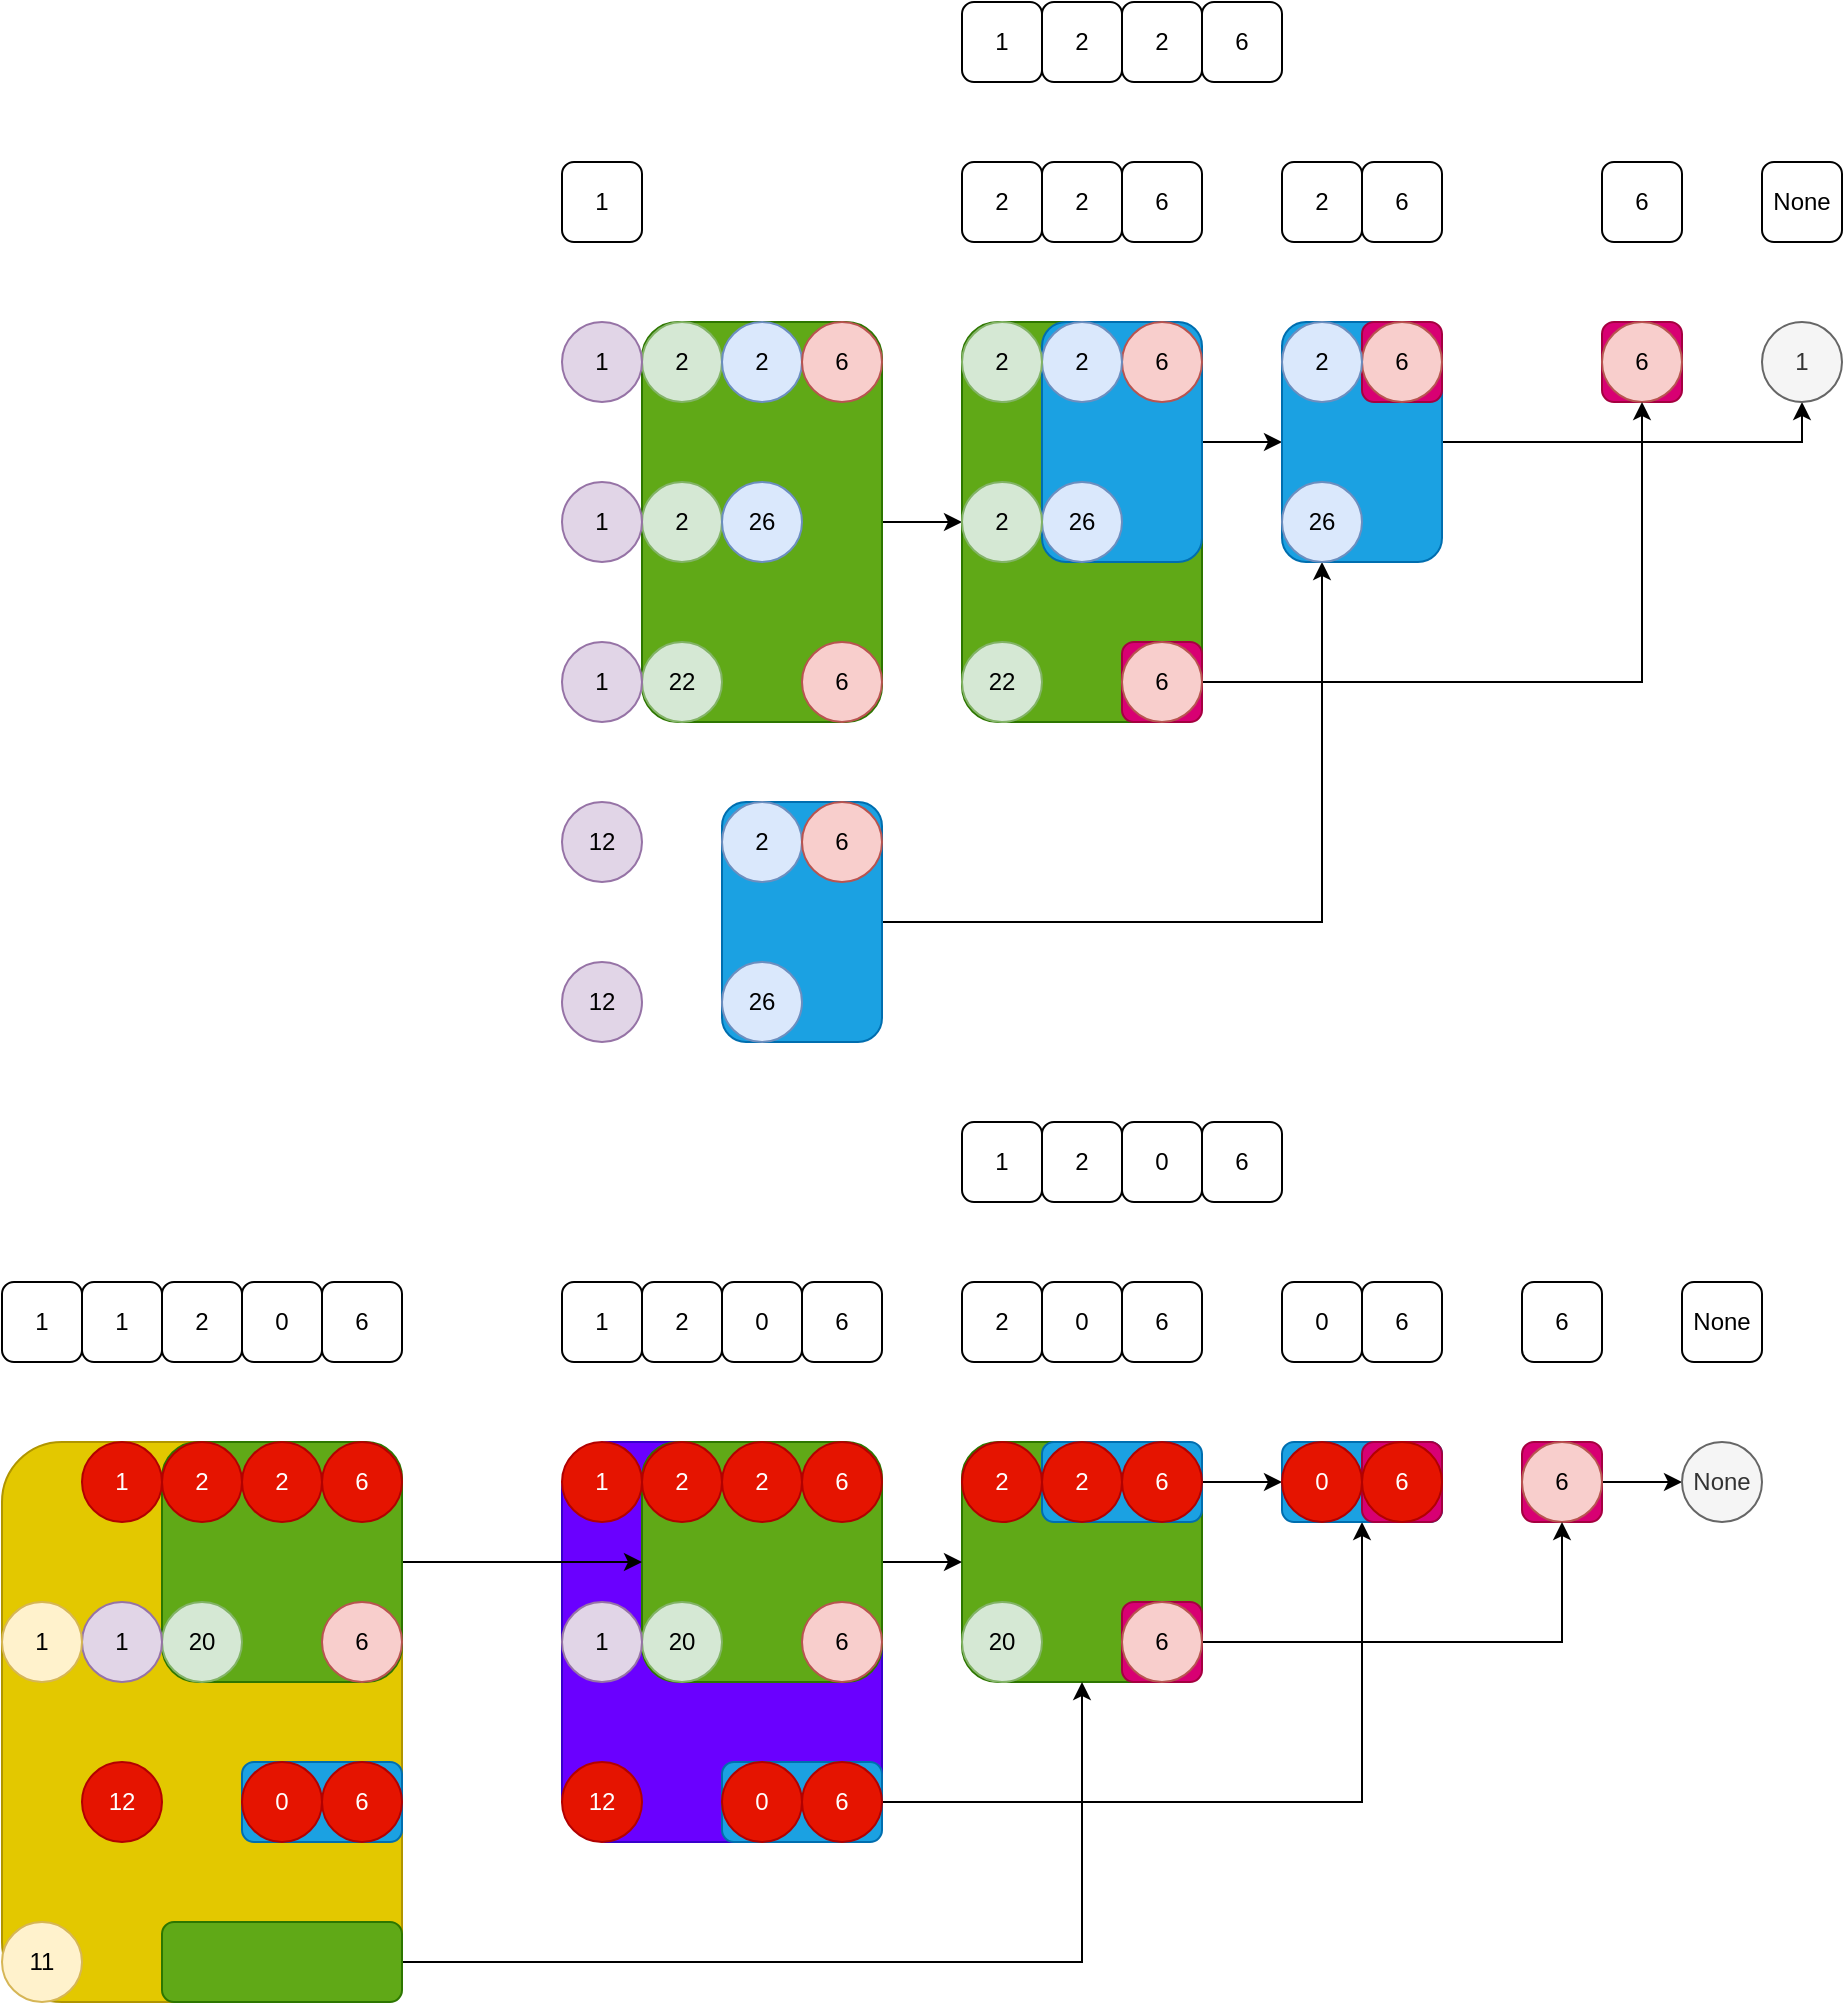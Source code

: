 <mxfile version="13.0.3" type="device"><diagram id="3Oy1Ynbq6dMUZi8zy6BN" name="Page-1"><mxGraphModel dx="1781" dy="563" grid="1" gridSize="10" guides="1" tooltips="1" connect="1" arrows="1" fold="1" page="1" pageScale="1" pageWidth="850" pageHeight="1100" math="0" shadow="0"><root><mxCell id="0"/><mxCell id="1" parent="0"/><mxCell id="BGTXiF-AKEGqlaNNukSc-149" value="" style="rounded=1;whiteSpace=wrap;html=1;fontStyle=0;fillColor=#6a00ff;strokeColor=#3700CC;fontColor=#ffffff;" vertex="1" parent="1"><mxGeometry y="880" width="160" height="200" as="geometry"/></mxCell><mxCell id="BGTXiF-AKEGqlaNNukSc-148" value="" style="rounded=1;whiteSpace=wrap;html=1;fontStyle=0;fillColor=#e3c800;strokeColor=#B09500;fontColor=#ffffff;" vertex="1" parent="1"><mxGeometry x="-280" y="880" width="200" height="280" as="geometry"/></mxCell><mxCell id="BGTXiF-AKEGqlaNNukSc-56" value="" style="rounded=1;whiteSpace=wrap;html=1;fontStyle=0;fillColor=#60a917;strokeColor=#2D7600;fontColor=#ffffff;" vertex="1" parent="1"><mxGeometry x="200" y="320" width="120" height="200" as="geometry"/></mxCell><mxCell id="BGTXiF-AKEGqlaNNukSc-55" style="edgeStyle=orthogonalEdgeStyle;rounded=0;orthogonalLoop=1;jettySize=auto;html=1;" edge="1" parent="1" source="BGTXiF-AKEGqlaNNukSc-54" target="BGTXiF-AKEGqlaNNukSc-9"><mxGeometry relative="1" as="geometry"/></mxCell><mxCell id="BGTXiF-AKEGqlaNNukSc-54" value="" style="rounded=1;whiteSpace=wrap;html=1;fontStyle=0;fillColor=#1ba1e2;strokeColor=#006EAF;fontColor=#ffffff;" vertex="1" parent="1"><mxGeometry x="80" y="560" width="80" height="120" as="geometry"/></mxCell><mxCell id="BGTXiF-AKEGqlaNNukSc-57" style="edgeStyle=orthogonalEdgeStyle;rounded=0;orthogonalLoop=1;jettySize=auto;html=1;entryX=0;entryY=0.5;entryDx=0;entryDy=0;" edge="1" parent="1" source="BGTXiF-AKEGqlaNNukSc-53" target="BGTXiF-AKEGqlaNNukSc-15"><mxGeometry relative="1" as="geometry"/></mxCell><mxCell id="BGTXiF-AKEGqlaNNukSc-53" value="" style="rounded=1;whiteSpace=wrap;html=1;fontStyle=0;fillColor=#60a917;strokeColor=#2D7600;fontColor=#ffffff;" vertex="1" parent="1"><mxGeometry x="40" y="320" width="120" height="200" as="geometry"/></mxCell><mxCell id="BGTXiF-AKEGqlaNNukSc-52" value="" style="rounded=1;whiteSpace=wrap;html=1;fontStyle=1;fillColor=#d80073;strokeColor=#A50040;fontColor=#ffffff;" vertex="1" parent="1"><mxGeometry x="280" y="480" width="40" height="40" as="geometry"/></mxCell><mxCell id="BGTXiF-AKEGqlaNNukSc-58" style="edgeStyle=orthogonalEdgeStyle;rounded=0;orthogonalLoop=1;jettySize=auto;html=1;" edge="1" parent="1" source="BGTXiF-AKEGqlaNNukSc-50" target="BGTXiF-AKEGqlaNNukSc-49"><mxGeometry relative="1" as="geometry"/></mxCell><mxCell id="BGTXiF-AKEGqlaNNukSc-50" value="" style="rounded=1;whiteSpace=wrap;html=1;fontStyle=0;fillColor=#1ba1e2;strokeColor=#006EAF;fontColor=#ffffff;" vertex="1" parent="1"><mxGeometry x="240" y="320" width="80" height="120" as="geometry"/></mxCell><mxCell id="BGTXiF-AKEGqlaNNukSc-152" style="edgeStyle=orthogonalEdgeStyle;rounded=0;orthogonalLoop=1;jettySize=auto;html=1;" edge="1" parent="1" source="BGTXiF-AKEGqlaNNukSc-49" target="BGTXiF-AKEGqlaNNukSc-46"><mxGeometry relative="1" as="geometry"><Array as="points"><mxPoint x="620" y="380"/></Array></mxGeometry></mxCell><mxCell id="BGTXiF-AKEGqlaNNukSc-49" value="" style="rounded=1;whiteSpace=wrap;html=1;fontStyle=1;fillColor=#1ba1e2;strokeColor=#006EAF;fontColor=#ffffff;" vertex="1" parent="1"><mxGeometry x="360" y="320" width="80" height="120" as="geometry"/></mxCell><mxCell id="BGTXiF-AKEGqlaNNukSc-48" value="" style="rounded=1;whiteSpace=wrap;html=1;fontStyle=1;fillColor=#d80073;strokeColor=#A50040;fontColor=#ffffff;" vertex="1" parent="1"><mxGeometry x="400" y="320" width="40" height="40" as="geometry"/></mxCell><mxCell id="BGTXiF-AKEGqlaNNukSc-47" value="6" style="rounded=1;whiteSpace=wrap;html=1;fontStyle=1;fillColor=#d80073;strokeColor=#A50040;fontColor=#ffffff;" vertex="1" parent="1"><mxGeometry x="520" y="320" width="40" height="40" as="geometry"/></mxCell><mxCell id="BGTXiF-AKEGqlaNNukSc-1" value="6" style="ellipse;whiteSpace=wrap;html=1;fillColor=#f8cecc;strokeColor=#b85450;" vertex="1" parent="1"><mxGeometry x="520" y="320" width="40" height="40" as="geometry"/></mxCell><mxCell id="BGTXiF-AKEGqlaNNukSc-4" value="2" style="rounded=1;whiteSpace=wrap;html=1;" vertex="1" parent="1"><mxGeometry x="200" y="240" width="40" height="40" as="geometry"/></mxCell><mxCell id="BGTXiF-AKEGqlaNNukSc-5" value="2" style="rounded=1;whiteSpace=wrap;html=1;" vertex="1" parent="1"><mxGeometry x="360" y="240" width="40" height="40" as="geometry"/></mxCell><mxCell id="BGTXiF-AKEGqlaNNukSc-6" value="6" style="rounded=1;whiteSpace=wrap;html=1;" vertex="1" parent="1"><mxGeometry x="520" y="240" width="40" height="40" as="geometry"/></mxCell><mxCell id="BGTXiF-AKEGqlaNNukSc-7" value="6" style="ellipse;whiteSpace=wrap;html=1;fillColor=#f8cecc;strokeColor=#b85450;" vertex="1" parent="1"><mxGeometry x="400" y="320" width="40" height="40" as="geometry"/></mxCell><mxCell id="BGTXiF-AKEGqlaNNukSc-8" value="2" style="ellipse;whiteSpace=wrap;html=1;fillColor=#dae8fc;strokeColor=#6c8ebf;" vertex="1" parent="1"><mxGeometry x="360" y="320" width="40" height="40" as="geometry"/></mxCell><mxCell id="BGTXiF-AKEGqlaNNukSc-9" value="26" style="ellipse;whiteSpace=wrap;html=1;fillColor=#dae8fc;strokeColor=#6c8ebf;" vertex="1" parent="1"><mxGeometry x="360" y="400" width="40" height="40" as="geometry"/></mxCell><mxCell id="BGTXiF-AKEGqlaNNukSc-11" value="6" style="ellipse;whiteSpace=wrap;html=1;fillColor=#f8cecc;strokeColor=#b85450;" vertex="1" parent="1"><mxGeometry x="280" y="320" width="40" height="40" as="geometry"/></mxCell><mxCell id="BGTXiF-AKEGqlaNNukSc-12" value="2" style="ellipse;whiteSpace=wrap;html=1;fillColor=#dae8fc;strokeColor=#6c8ebf;" vertex="1" parent="1"><mxGeometry x="240" y="320" width="40" height="40" as="geometry"/></mxCell><mxCell id="BGTXiF-AKEGqlaNNukSc-13" value="26" style="ellipse;whiteSpace=wrap;html=1;fillColor=#dae8fc;strokeColor=#6c8ebf;" vertex="1" parent="1"><mxGeometry x="240" y="400" width="40" height="40" as="geometry"/></mxCell><mxCell id="BGTXiF-AKEGqlaNNukSc-14" value="2" style="ellipse;whiteSpace=wrap;html=1;fillColor=#d5e8d4;strokeColor=#82b366;" vertex="1" parent="1"><mxGeometry x="200" y="320" width="40" height="40" as="geometry"/></mxCell><mxCell id="BGTXiF-AKEGqlaNNukSc-15" value="2" style="ellipse;whiteSpace=wrap;html=1;fillColor=#d5e8d4;strokeColor=#82b366;" vertex="1" parent="1"><mxGeometry x="200" y="400" width="40" height="40" as="geometry"/></mxCell><mxCell id="BGTXiF-AKEGqlaNNukSc-16" value="22" style="ellipse;whiteSpace=wrap;html=1;fillColor=#d5e8d4;strokeColor=#82b366;" vertex="1" parent="1"><mxGeometry x="200" y="480" width="40" height="40" as="geometry"/></mxCell><mxCell id="BGTXiF-AKEGqlaNNukSc-59" style="edgeStyle=orthogonalEdgeStyle;rounded=0;orthogonalLoop=1;jettySize=auto;html=1;entryX=0.5;entryY=1;entryDx=0;entryDy=0;" edge="1" parent="1" source="BGTXiF-AKEGqlaNNukSc-17" target="BGTXiF-AKEGqlaNNukSc-1"><mxGeometry relative="1" as="geometry"/></mxCell><mxCell id="BGTXiF-AKEGqlaNNukSc-17" value="6" style="ellipse;whiteSpace=wrap;html=1;fillColor=#f8cecc;strokeColor=#b85450;" vertex="1" parent="1"><mxGeometry x="280" y="480" width="40" height="40" as="geometry"/></mxCell><mxCell id="BGTXiF-AKEGqlaNNukSc-18" value="1" style="rounded=1;whiteSpace=wrap;html=1;" vertex="1" parent="1"><mxGeometry y="240" width="40" height="40" as="geometry"/></mxCell><mxCell id="BGTXiF-AKEGqlaNNukSc-19" value="2" style="ellipse;whiteSpace=wrap;html=1;fillColor=#d5e8d4;strokeColor=#82b366;" vertex="1" parent="1"><mxGeometry x="40" y="320" width="40" height="40" as="geometry"/></mxCell><mxCell id="BGTXiF-AKEGqlaNNukSc-20" value="2" style="ellipse;whiteSpace=wrap;html=1;fillColor=#dae8fc;strokeColor=#6c8ebf;" vertex="1" parent="1"><mxGeometry x="80" y="320" width="40" height="40" as="geometry"/></mxCell><mxCell id="BGTXiF-AKEGqlaNNukSc-21" value="6" style="ellipse;whiteSpace=wrap;html=1;fillColor=#f8cecc;strokeColor=#b85450;" vertex="1" parent="1"><mxGeometry x="120" y="320" width="40" height="40" as="geometry"/></mxCell><mxCell id="BGTXiF-AKEGqlaNNukSc-22" value="2" style="ellipse;whiteSpace=wrap;html=1;fillColor=#d5e8d4;strokeColor=#82b366;" vertex="1" parent="1"><mxGeometry x="40" y="400" width="40" height="40" as="geometry"/></mxCell><mxCell id="BGTXiF-AKEGqlaNNukSc-23" value="26" style="ellipse;whiteSpace=wrap;html=1;fillColor=#dae8fc;strokeColor=#6c8ebf;" vertex="1" parent="1"><mxGeometry x="80" y="400" width="40" height="40" as="geometry"/></mxCell><mxCell id="BGTXiF-AKEGqlaNNukSc-24" value="6" style="ellipse;whiteSpace=wrap;html=1;fillColor=#f8cecc;strokeColor=#b85450;" vertex="1" parent="1"><mxGeometry x="120" y="480" width="40" height="40" as="geometry"/></mxCell><mxCell id="BGTXiF-AKEGqlaNNukSc-25" value="22" style="ellipse;whiteSpace=wrap;html=1;fillColor=#d5e8d4;strokeColor=#82b366;" vertex="1" parent="1"><mxGeometry x="40" y="480" width="40" height="40" as="geometry"/></mxCell><mxCell id="BGTXiF-AKEGqlaNNukSc-27" value="1" style="ellipse;whiteSpace=wrap;html=1;fillColor=#e1d5e7;strokeColor=#9673a6;" vertex="1" parent="1"><mxGeometry y="320" width="40" height="40" as="geometry"/></mxCell><mxCell id="BGTXiF-AKEGqlaNNukSc-28" value="1" style="ellipse;whiteSpace=wrap;html=1;fillColor=#e1d5e7;strokeColor=#9673a6;" vertex="1" parent="1"><mxGeometry y="400" width="40" height="40" as="geometry"/></mxCell><mxCell id="BGTXiF-AKEGqlaNNukSc-29" value="1" style="ellipse;whiteSpace=wrap;html=1;fillColor=#e1d5e7;strokeColor=#9673a6;" vertex="1" parent="1"><mxGeometry y="480" width="40" height="40" as="geometry"/></mxCell><mxCell id="BGTXiF-AKEGqlaNNukSc-30" value="12" style="ellipse;whiteSpace=wrap;html=1;fillColor=#e1d5e7;strokeColor=#9673a6;" vertex="1" parent="1"><mxGeometry y="560" width="40" height="40" as="geometry"/></mxCell><mxCell id="BGTXiF-AKEGqlaNNukSc-31" value="26" style="ellipse;whiteSpace=wrap;html=1;fillColor=#dae8fc;strokeColor=#6c8ebf;" vertex="1" parent="1"><mxGeometry x="80" y="640" width="40" height="40" as="geometry"/></mxCell><mxCell id="BGTXiF-AKEGqlaNNukSc-32" value="1" style="rounded=1;whiteSpace=wrap;html=1;" vertex="1" parent="1"><mxGeometry x="200" y="160" width="40" height="40" as="geometry"/></mxCell><mxCell id="BGTXiF-AKEGqlaNNukSc-33" value="2" style="rounded=1;whiteSpace=wrap;html=1;" vertex="1" parent="1"><mxGeometry x="240" y="160" width="40" height="40" as="geometry"/></mxCell><mxCell id="BGTXiF-AKEGqlaNNukSc-34" value="2" style="rounded=1;whiteSpace=wrap;html=1;" vertex="1" parent="1"><mxGeometry x="280" y="160" width="40" height="40" as="geometry"/></mxCell><mxCell id="BGTXiF-AKEGqlaNNukSc-35" value="6" style="rounded=1;whiteSpace=wrap;html=1;" vertex="1" parent="1"><mxGeometry x="320" y="160" width="40" height="40" as="geometry"/></mxCell><mxCell id="BGTXiF-AKEGqlaNNukSc-36" value="6" style="rounded=1;whiteSpace=wrap;html=1;" vertex="1" parent="1"><mxGeometry x="400" y="240" width="40" height="40" as="geometry"/></mxCell><mxCell id="BGTXiF-AKEGqlaNNukSc-37" value="6" style="rounded=1;whiteSpace=wrap;html=1;" vertex="1" parent="1"><mxGeometry x="280" y="240" width="40" height="40" as="geometry"/></mxCell><mxCell id="BGTXiF-AKEGqlaNNukSc-38" value="2" style="rounded=1;whiteSpace=wrap;html=1;" vertex="1" parent="1"><mxGeometry x="240" y="240" width="40" height="40" as="geometry"/></mxCell><mxCell id="BGTXiF-AKEGqlaNNukSc-41" value="12" style="ellipse;whiteSpace=wrap;html=1;fillColor=#e1d5e7;strokeColor=#9673a6;" vertex="1" parent="1"><mxGeometry y="640" width="40" height="40" as="geometry"/></mxCell><mxCell id="BGTXiF-AKEGqlaNNukSc-42" value="2" style="ellipse;whiteSpace=wrap;html=1;fillColor=#dae8fc;strokeColor=#6c8ebf;" vertex="1" parent="1"><mxGeometry x="80" y="560" width="40" height="40" as="geometry"/></mxCell><mxCell id="BGTXiF-AKEGqlaNNukSc-43" value="6" style="ellipse;whiteSpace=wrap;html=1;fillColor=#f8cecc;strokeColor=#b85450;" vertex="1" parent="1"><mxGeometry x="120" y="560" width="40" height="40" as="geometry"/></mxCell><mxCell id="BGTXiF-AKEGqlaNNukSc-44" value="None" style="rounded=1;whiteSpace=wrap;html=1;" vertex="1" parent="1"><mxGeometry x="600" y="240" width="40" height="40" as="geometry"/></mxCell><mxCell id="BGTXiF-AKEGqlaNNukSc-46" value="1" style="ellipse;whiteSpace=wrap;html=1;fillColor=#f5f5f5;strokeColor=#666666;fontColor=#333333;" vertex="1" parent="1"><mxGeometry x="600" y="320" width="40" height="40" as="geometry"/></mxCell><mxCell id="BGTXiF-AKEGqlaNNukSc-60" value="" style="rounded=1;whiteSpace=wrap;html=1;fontStyle=0;fillColor=#60a917;strokeColor=#2D7600;fontColor=#ffffff;" vertex="1" parent="1"><mxGeometry x="200" y="880" width="120" height="120" as="geometry"/></mxCell><mxCell id="BGTXiF-AKEGqlaNNukSc-61" style="edgeStyle=orthogonalEdgeStyle;rounded=0;orthogonalLoop=1;jettySize=auto;html=1;entryX=0;entryY=1;entryDx=0;entryDy=0;" edge="1" source="BGTXiF-AKEGqlaNNukSc-62" target="BGTXiF-AKEGqlaNNukSc-69" parent="1"><mxGeometry relative="1" as="geometry"><mxPoint x="380" y="1000" as="targetPoint"/></mxGeometry></mxCell><mxCell id="BGTXiF-AKEGqlaNNukSc-62" value="" style="rounded=1;whiteSpace=wrap;html=1;fontStyle=0;fillColor=#1ba1e2;strokeColor=#006EAF;fontColor=#ffffff;" vertex="1" parent="1"><mxGeometry x="80" y="1040" width="80" height="40" as="geometry"/></mxCell><mxCell id="BGTXiF-AKEGqlaNNukSc-121" style="edgeStyle=orthogonalEdgeStyle;rounded=0;orthogonalLoop=1;jettySize=auto;html=1;" edge="1" parent="1" source="BGTXiF-AKEGqlaNNukSc-64" target="BGTXiF-AKEGqlaNNukSc-60"><mxGeometry relative="1" as="geometry"/></mxCell><mxCell id="BGTXiF-AKEGqlaNNukSc-64" value="" style="rounded=1;whiteSpace=wrap;html=1;fontStyle=0;fillColor=#60a917;strokeColor=#2D7600;fontColor=#ffffff;" vertex="1" parent="1"><mxGeometry x="40" y="880" width="120" height="120" as="geometry"/></mxCell><mxCell id="BGTXiF-AKEGqlaNNukSc-65" value="" style="rounded=1;whiteSpace=wrap;html=1;fontStyle=1;fillColor=#d80073;strokeColor=#A50040;fontColor=#ffffff;" vertex="1" parent="1"><mxGeometry x="280" y="960" width="40" height="40" as="geometry"/></mxCell><mxCell id="BGTXiF-AKEGqlaNNukSc-66" style="edgeStyle=orthogonalEdgeStyle;rounded=0;orthogonalLoop=1;jettySize=auto;html=1;" edge="1" source="BGTXiF-AKEGqlaNNukSc-67" target="BGTXiF-AKEGqlaNNukSc-68" parent="1"><mxGeometry relative="1" as="geometry"/></mxCell><mxCell id="BGTXiF-AKEGqlaNNukSc-67" value="" style="rounded=1;whiteSpace=wrap;html=1;fontStyle=0;fillColor=#1ba1e2;strokeColor=#006EAF;fontColor=#ffffff;" vertex="1" parent="1"><mxGeometry x="240" y="880" width="80" height="40" as="geometry"/></mxCell><mxCell id="BGTXiF-AKEGqlaNNukSc-68" value="" style="rounded=1;whiteSpace=wrap;html=1;fontStyle=1;fillColor=#1ba1e2;strokeColor=#006EAF;fontColor=#ffffff;" vertex="1" parent="1"><mxGeometry x="360" y="880" width="80" height="40" as="geometry"/></mxCell><mxCell id="BGTXiF-AKEGqlaNNukSc-69" value="" style="rounded=1;whiteSpace=wrap;html=1;fontStyle=1;fillColor=#d80073;strokeColor=#A50040;fontColor=#ffffff;" vertex="1" parent="1"><mxGeometry x="400" y="880" width="40" height="40" as="geometry"/></mxCell><mxCell id="BGTXiF-AKEGqlaNNukSc-70" value="6" style="rounded=1;whiteSpace=wrap;html=1;fontStyle=1;fillColor=#d80073;strokeColor=#A50040;fontColor=#ffffff;" vertex="1" parent="1"><mxGeometry x="480" y="880" width="40" height="40" as="geometry"/></mxCell><mxCell id="BGTXiF-AKEGqlaNNukSc-111" style="edgeStyle=orthogonalEdgeStyle;rounded=0;orthogonalLoop=1;jettySize=auto;html=1;" edge="1" parent="1" source="BGTXiF-AKEGqlaNNukSc-71" target="BGTXiF-AKEGqlaNNukSc-110"><mxGeometry relative="1" as="geometry"/></mxCell><mxCell id="BGTXiF-AKEGqlaNNukSc-71" value="6" style="ellipse;whiteSpace=wrap;html=1;fillColor=#f8cecc;strokeColor=#b85450;" vertex="1" parent="1"><mxGeometry x="480" y="880" width="40" height="40" as="geometry"/></mxCell><mxCell id="BGTXiF-AKEGqlaNNukSc-72" value="2" style="rounded=1;whiteSpace=wrap;html=1;" vertex="1" parent="1"><mxGeometry x="200" y="800" width="40" height="40" as="geometry"/></mxCell><mxCell id="BGTXiF-AKEGqlaNNukSc-73" value="0" style="rounded=1;whiteSpace=wrap;html=1;" vertex="1" parent="1"><mxGeometry x="360" y="800" width="40" height="40" as="geometry"/></mxCell><mxCell id="BGTXiF-AKEGqlaNNukSc-74" value="6" style="rounded=1;whiteSpace=wrap;html=1;" vertex="1" parent="1"><mxGeometry x="480" y="800" width="40" height="40" as="geometry"/></mxCell><mxCell id="BGTXiF-AKEGqlaNNukSc-75" value="6" style="ellipse;whiteSpace=wrap;html=1;fillColor=#e51400;strokeColor=#B20000;fontColor=#ffffff;" vertex="1" parent="1"><mxGeometry x="400" y="880" width="40" height="40" as="geometry"/></mxCell><mxCell id="BGTXiF-AKEGqlaNNukSc-76" value="0" style="ellipse;whiteSpace=wrap;html=1;fillColor=#e51400;strokeColor=#B20000;fontColor=#ffffff;" vertex="1" parent="1"><mxGeometry x="360" y="880" width="40" height="40" as="geometry"/></mxCell><mxCell id="BGTXiF-AKEGqlaNNukSc-78" value="6" style="ellipse;whiteSpace=wrap;html=1;fillColor=#e51400;strokeColor=#B20000;fontColor=#ffffff;" vertex="1" parent="1"><mxGeometry x="280" y="880" width="40" height="40" as="geometry"/></mxCell><mxCell id="BGTXiF-AKEGqlaNNukSc-79" value="2" style="ellipse;whiteSpace=wrap;html=1;fillColor=#e51400;strokeColor=#B20000;fontColor=#ffffff;" vertex="1" parent="1"><mxGeometry x="240" y="880" width="40" height="40" as="geometry"/></mxCell><mxCell id="BGTXiF-AKEGqlaNNukSc-81" value="2" style="ellipse;whiteSpace=wrap;html=1;fillColor=#e51400;strokeColor=#B20000;fontColor=#ffffff;" vertex="1" parent="1"><mxGeometry x="200" y="880" width="40" height="40" as="geometry"/></mxCell><mxCell id="BGTXiF-AKEGqlaNNukSc-83" value="20" style="ellipse;whiteSpace=wrap;html=1;fillColor=#d5e8d4;strokeColor=#82b366;" vertex="1" parent="1"><mxGeometry x="200" y="960" width="40" height="40" as="geometry"/></mxCell><mxCell id="BGTXiF-AKEGqlaNNukSc-84" style="edgeStyle=orthogonalEdgeStyle;rounded=0;orthogonalLoop=1;jettySize=auto;html=1;entryX=0.5;entryY=1;entryDx=0;entryDy=0;" edge="1" source="BGTXiF-AKEGqlaNNukSc-85" target="BGTXiF-AKEGqlaNNukSc-71" parent="1"><mxGeometry relative="1" as="geometry"/></mxCell><mxCell id="BGTXiF-AKEGqlaNNukSc-85" value="6" style="ellipse;whiteSpace=wrap;html=1;fillColor=#f8cecc;strokeColor=#b85450;" vertex="1" parent="1"><mxGeometry x="280" y="960" width="40" height="40" as="geometry"/></mxCell><mxCell id="BGTXiF-AKEGqlaNNukSc-86" value="1" style="rounded=1;whiteSpace=wrap;html=1;" vertex="1" parent="1"><mxGeometry y="800" width="40" height="40" as="geometry"/></mxCell><mxCell id="BGTXiF-AKEGqlaNNukSc-87" value="2" style="ellipse;whiteSpace=wrap;html=1;fillColor=#e51400;strokeColor=#B20000;fontColor=#ffffff;" vertex="1" parent="1"><mxGeometry x="40" y="880" width="40" height="40" as="geometry"/></mxCell><mxCell id="BGTXiF-AKEGqlaNNukSc-88" value="2" style="ellipse;whiteSpace=wrap;html=1;fillColor=#e51400;strokeColor=#B20000;fontColor=#ffffff;" vertex="1" parent="1"><mxGeometry x="80" y="880" width="40" height="40" as="geometry"/></mxCell><mxCell id="BGTXiF-AKEGqlaNNukSc-89" value="6" style="ellipse;whiteSpace=wrap;html=1;fillColor=#e51400;strokeColor=#B20000;fontColor=#ffffff;" vertex="1" parent="1"><mxGeometry x="120" y="880" width="40" height="40" as="geometry"/></mxCell><mxCell id="BGTXiF-AKEGqlaNNukSc-92" value="6" style="ellipse;whiteSpace=wrap;html=1;fillColor=#f8cecc;strokeColor=#b85450;" vertex="1" parent="1"><mxGeometry x="120" y="960" width="40" height="40" as="geometry"/></mxCell><mxCell id="BGTXiF-AKEGqlaNNukSc-93" value="20" style="ellipse;whiteSpace=wrap;html=1;fillColor=#d5e8d4;strokeColor=#82b366;" vertex="1" parent="1"><mxGeometry x="40" y="960" width="40" height="40" as="geometry"/></mxCell><mxCell id="BGTXiF-AKEGqlaNNukSc-94" value="1" style="ellipse;whiteSpace=wrap;html=1;fillColor=#e51400;strokeColor=#B20000;fontColor=#ffffff;" vertex="1" parent="1"><mxGeometry y="880" width="40" height="40" as="geometry"/></mxCell><mxCell id="BGTXiF-AKEGqlaNNukSc-96" value="1" style="ellipse;whiteSpace=wrap;html=1;fillColor=#e1d5e7;strokeColor=#9673a6;" vertex="1" parent="1"><mxGeometry y="960" width="40" height="40" as="geometry"/></mxCell><mxCell id="BGTXiF-AKEGqlaNNukSc-97" value="12" style="ellipse;whiteSpace=wrap;html=1;fillColor=#e51400;strokeColor=#B20000;fontColor=#ffffff;" vertex="1" parent="1"><mxGeometry y="1040" width="40" height="40" as="geometry"/></mxCell><mxCell id="BGTXiF-AKEGqlaNNukSc-99" value="1" style="rounded=1;whiteSpace=wrap;html=1;" vertex="1" parent="1"><mxGeometry x="200" y="720" width="40" height="40" as="geometry"/></mxCell><mxCell id="BGTXiF-AKEGqlaNNukSc-100" value="2" style="rounded=1;whiteSpace=wrap;html=1;" vertex="1" parent="1"><mxGeometry x="240" y="720" width="40" height="40" as="geometry"/></mxCell><mxCell id="BGTXiF-AKEGqlaNNukSc-101" value="0" style="rounded=1;whiteSpace=wrap;html=1;" vertex="1" parent="1"><mxGeometry x="280" y="720" width="40" height="40" as="geometry"/></mxCell><mxCell id="BGTXiF-AKEGqlaNNukSc-102" value="6" style="rounded=1;whiteSpace=wrap;html=1;" vertex="1" parent="1"><mxGeometry x="320" y="720" width="40" height="40" as="geometry"/></mxCell><mxCell id="BGTXiF-AKEGqlaNNukSc-103" value="6" style="rounded=1;whiteSpace=wrap;html=1;" vertex="1" parent="1"><mxGeometry x="400" y="800" width="40" height="40" as="geometry"/></mxCell><mxCell id="BGTXiF-AKEGqlaNNukSc-104" value="6" style="rounded=1;whiteSpace=wrap;html=1;" vertex="1" parent="1"><mxGeometry x="280" y="800" width="40" height="40" as="geometry"/></mxCell><mxCell id="BGTXiF-AKEGqlaNNukSc-105" value="0" style="rounded=1;whiteSpace=wrap;html=1;" vertex="1" parent="1"><mxGeometry x="240" y="800" width="40" height="40" as="geometry"/></mxCell><mxCell id="BGTXiF-AKEGqlaNNukSc-107" value="0" style="ellipse;whiteSpace=wrap;html=1;fillColor=#e51400;strokeColor=#B20000;fontColor=#ffffff;" vertex="1" parent="1"><mxGeometry x="80" y="1040" width="40" height="40" as="geometry"/></mxCell><mxCell id="BGTXiF-AKEGqlaNNukSc-108" value="6" style="ellipse;whiteSpace=wrap;html=1;fillColor=#e51400;strokeColor=#B20000;fontColor=#ffffff;" vertex="1" parent="1"><mxGeometry x="120" y="1040" width="40" height="40" as="geometry"/></mxCell><mxCell id="BGTXiF-AKEGqlaNNukSc-109" value="None" style="rounded=1;whiteSpace=wrap;html=1;" vertex="1" parent="1"><mxGeometry x="560" y="800" width="40" height="40" as="geometry"/></mxCell><mxCell id="BGTXiF-AKEGqlaNNukSc-110" value="None" style="ellipse;whiteSpace=wrap;html=1;fillColor=#f5f5f5;strokeColor=#666666;fontColor=#333333;" vertex="1" parent="1"><mxGeometry x="560" y="880" width="40" height="40" as="geometry"/></mxCell><mxCell id="BGTXiF-AKEGqlaNNukSc-117" value="2" style="rounded=1;whiteSpace=wrap;html=1;" vertex="1" parent="1"><mxGeometry x="40" y="800" width="40" height="40" as="geometry"/></mxCell><mxCell id="BGTXiF-AKEGqlaNNukSc-118" value="0" style="rounded=1;whiteSpace=wrap;html=1;" vertex="1" parent="1"><mxGeometry x="80" y="800" width="40" height="40" as="geometry"/></mxCell><mxCell id="BGTXiF-AKEGqlaNNukSc-119" value="6" style="rounded=1;whiteSpace=wrap;html=1;" vertex="1" parent="1"><mxGeometry x="120" y="800" width="40" height="40" as="geometry"/></mxCell><mxCell id="BGTXiF-AKEGqlaNNukSc-123" value="" style="rounded=1;whiteSpace=wrap;html=1;fontStyle=0;fillColor=#1ba1e2;strokeColor=#006EAF;fontColor=#ffffff;" vertex="1" parent="1"><mxGeometry x="-160" y="1040" width="80" height="40" as="geometry"/></mxCell><mxCell id="BGTXiF-AKEGqlaNNukSc-147" style="edgeStyle=orthogonalEdgeStyle;rounded=0;orthogonalLoop=1;jettySize=auto;html=1;" edge="1" parent="1" source="BGTXiF-AKEGqlaNNukSc-124" target="BGTXiF-AKEGqlaNNukSc-64"><mxGeometry relative="1" as="geometry"/></mxCell><mxCell id="BGTXiF-AKEGqlaNNukSc-124" value="" style="rounded=1;whiteSpace=wrap;html=1;fontStyle=0;fillColor=#60a917;strokeColor=#2D7600;fontColor=#ffffff;" vertex="1" parent="1"><mxGeometry x="-200" y="880" width="120" height="120" as="geometry"/></mxCell><mxCell id="BGTXiF-AKEGqlaNNukSc-125" value="1" style="rounded=1;whiteSpace=wrap;html=1;" vertex="1" parent="1"><mxGeometry x="-240" y="800" width="40" height="40" as="geometry"/></mxCell><mxCell id="BGTXiF-AKEGqlaNNukSc-126" value="2" style="ellipse;whiteSpace=wrap;html=1;fillColor=#e51400;strokeColor=#B20000;fontColor=#ffffff;" vertex="1" parent="1"><mxGeometry x="-200" y="880" width="40" height="40" as="geometry"/></mxCell><mxCell id="BGTXiF-AKEGqlaNNukSc-127" value="2" style="ellipse;whiteSpace=wrap;html=1;fillColor=#e51400;strokeColor=#B20000;fontColor=#ffffff;" vertex="1" parent="1"><mxGeometry x="-160" y="880" width="40" height="40" as="geometry"/></mxCell><mxCell id="BGTXiF-AKEGqlaNNukSc-128" value="6" style="ellipse;whiteSpace=wrap;html=1;fillColor=#e51400;strokeColor=#B20000;fontColor=#ffffff;" vertex="1" parent="1"><mxGeometry x="-120" y="880" width="40" height="40" as="geometry"/></mxCell><mxCell id="BGTXiF-AKEGqlaNNukSc-129" value="6" style="ellipse;whiteSpace=wrap;html=1;fillColor=#f8cecc;strokeColor=#b85450;" vertex="1" parent="1"><mxGeometry x="-120" y="960" width="40" height="40" as="geometry"/></mxCell><mxCell id="BGTXiF-AKEGqlaNNukSc-130" value="20" style="ellipse;whiteSpace=wrap;html=1;fillColor=#d5e8d4;strokeColor=#82b366;" vertex="1" parent="1"><mxGeometry x="-200" y="960" width="40" height="40" as="geometry"/></mxCell><mxCell id="BGTXiF-AKEGqlaNNukSc-131" value="1" style="ellipse;whiteSpace=wrap;html=1;fillColor=#e51400;strokeColor=#B20000;fontColor=#ffffff;" vertex="1" parent="1"><mxGeometry x="-240" y="880" width="40" height="40" as="geometry"/></mxCell><mxCell id="BGTXiF-AKEGqlaNNukSc-132" value="1" style="ellipse;whiteSpace=wrap;html=1;fillColor=#e1d5e7;strokeColor=#9673a6;" vertex="1" parent="1"><mxGeometry x="-240" y="960" width="40" height="40" as="geometry"/></mxCell><mxCell id="BGTXiF-AKEGqlaNNukSc-133" value="12" style="ellipse;whiteSpace=wrap;html=1;fillColor=#e51400;strokeColor=#B20000;fontColor=#ffffff;" vertex="1" parent="1"><mxGeometry x="-240" y="1040" width="40" height="40" as="geometry"/></mxCell><mxCell id="BGTXiF-AKEGqlaNNukSc-134" value="0" style="ellipse;whiteSpace=wrap;html=1;fillColor=#e51400;strokeColor=#B20000;fontColor=#ffffff;" vertex="1" parent="1"><mxGeometry x="-160" y="1040" width="40" height="40" as="geometry"/></mxCell><mxCell id="BGTXiF-AKEGqlaNNukSc-135" value="6" style="ellipse;whiteSpace=wrap;html=1;fillColor=#e51400;strokeColor=#B20000;fontColor=#ffffff;" vertex="1" parent="1"><mxGeometry x="-120" y="1040" width="40" height="40" as="geometry"/></mxCell><mxCell id="BGTXiF-AKEGqlaNNukSc-136" value="2" style="rounded=1;whiteSpace=wrap;html=1;" vertex="1" parent="1"><mxGeometry x="-200" y="800" width="40" height="40" as="geometry"/></mxCell><mxCell id="BGTXiF-AKEGqlaNNukSc-137" value="0" style="rounded=1;whiteSpace=wrap;html=1;" vertex="1" parent="1"><mxGeometry x="-160" y="800" width="40" height="40" as="geometry"/></mxCell><mxCell id="BGTXiF-AKEGqlaNNukSc-138" value="6" style="rounded=1;whiteSpace=wrap;html=1;" vertex="1" parent="1"><mxGeometry x="-120" y="800" width="40" height="40" as="geometry"/></mxCell><mxCell id="BGTXiF-AKEGqlaNNukSc-139" value="1" style="rounded=1;whiteSpace=wrap;html=1;" vertex="1" parent="1"><mxGeometry x="-280" y="800" width="40" height="40" as="geometry"/></mxCell><mxCell id="BGTXiF-AKEGqlaNNukSc-140" value="1" style="ellipse;whiteSpace=wrap;html=1;fillColor=#fff2cc;strokeColor=#d6b656;" vertex="1" parent="1"><mxGeometry x="-280" y="960" width="40" height="40" as="geometry"/></mxCell><mxCell id="BGTXiF-AKEGqlaNNukSc-144" value="20" style="ellipse;whiteSpace=wrap;html=1;fillColor=#d5e8d4;strokeColor=#82b366;" vertex="1" parent="1"><mxGeometry x="-200" y="1120" width="40" height="40" as="geometry"/></mxCell><mxCell id="BGTXiF-AKEGqlaNNukSc-145" value="6" style="ellipse;whiteSpace=wrap;html=1;fillColor=#f8cecc;strokeColor=#b85450;" vertex="1" parent="1"><mxGeometry x="-120" y="1120" width="40" height="40" as="geometry"/></mxCell><mxCell id="BGTXiF-AKEGqlaNNukSc-146" value="11" style="ellipse;whiteSpace=wrap;html=1;fillColor=#fff2cc;strokeColor=#d6b656;" vertex="1" parent="1"><mxGeometry x="-280" y="1120" width="40" height="40" as="geometry"/></mxCell><mxCell id="BGTXiF-AKEGqlaNNukSc-151" style="edgeStyle=orthogonalEdgeStyle;rounded=0;orthogonalLoop=1;jettySize=auto;html=1;" edge="1" parent="1" source="BGTXiF-AKEGqlaNNukSc-150" target="BGTXiF-AKEGqlaNNukSc-60"><mxGeometry relative="1" as="geometry"/></mxCell><mxCell id="BGTXiF-AKEGqlaNNukSc-150" value="" style="rounded=1;whiteSpace=wrap;html=1;fontStyle=0;fillColor=#60a917;strokeColor=#2D7600;fontColor=#ffffff;" vertex="1" parent="1"><mxGeometry x="-200" y="1120" width="120" height="40" as="geometry"/></mxCell></root></mxGraphModel></diagram></mxfile>